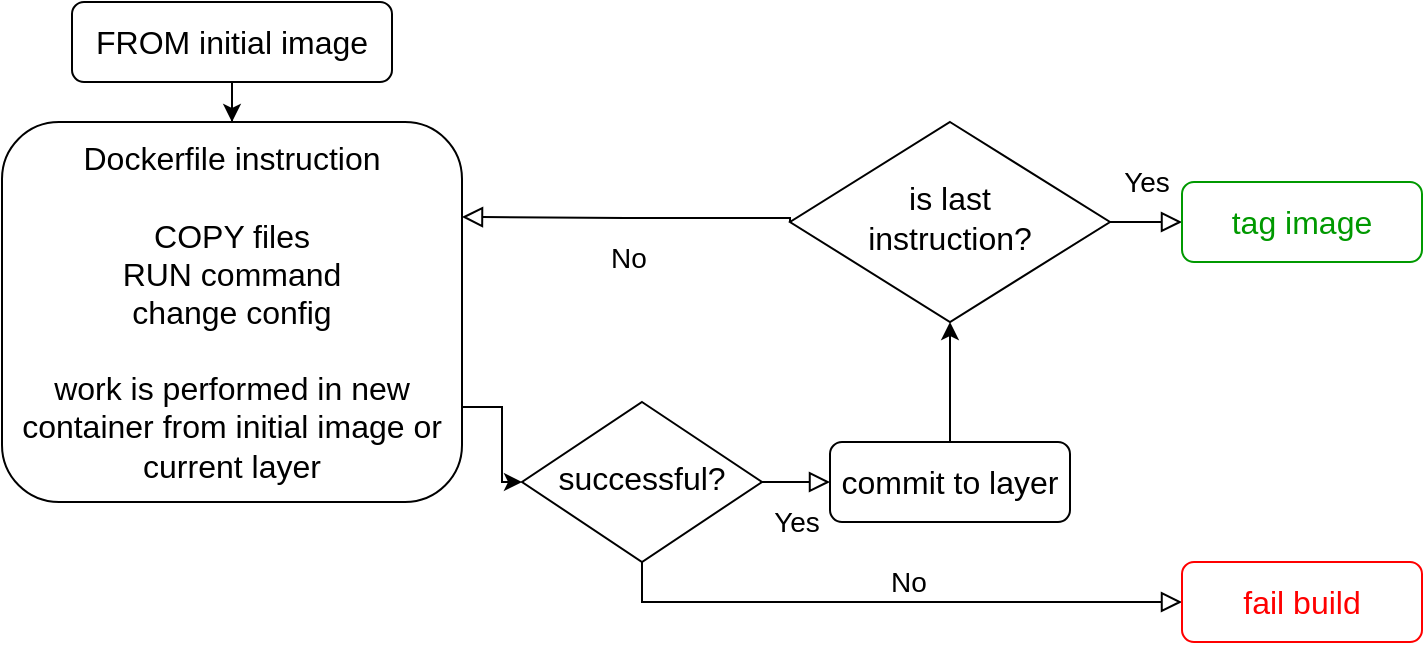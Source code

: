 <mxfile version="21.2.2" type="device">
  <diagram id="C5RBs43oDa-KdzZeNtuy" name="Page-1">
    <mxGraphModel dx="1360" dy="815" grid="1" gridSize="10" guides="1" tooltips="1" connect="1" arrows="1" fold="1" page="1" pageScale="1" pageWidth="827" pageHeight="1169" math="0" shadow="0">
      <root>
        <mxCell id="WIyWlLk6GJQsqaUBKTNV-0" />
        <mxCell id="WIyWlLk6GJQsqaUBKTNV-1" parent="WIyWlLk6GJQsqaUBKTNV-0" />
        <mxCell id="ozUDZdNwyn7jpW4FGp8M-1" value="" style="edgeStyle=orthogonalEdgeStyle;rounded=0;orthogonalLoop=1;jettySize=auto;html=1;" edge="1" parent="WIyWlLk6GJQsqaUBKTNV-1" source="WIyWlLk6GJQsqaUBKTNV-3" target="ozUDZdNwyn7jpW4FGp8M-0">
          <mxGeometry relative="1" as="geometry" />
        </mxCell>
        <mxCell id="WIyWlLk6GJQsqaUBKTNV-3" value="&lt;font style=&quot;font-size: 16px;&quot;&gt;FROM initial image&lt;/font&gt;" style="rounded=1;whiteSpace=wrap;html=1;fontSize=12;glass=0;strokeWidth=1;shadow=0;" parent="WIyWlLk6GJQsqaUBKTNV-1" vertex="1">
          <mxGeometry x="75" y="80" width="160" height="40" as="geometry" />
        </mxCell>
        <mxCell id="WIyWlLk6GJQsqaUBKTNV-4" value="Yes" style="rounded=0;html=1;jettySize=auto;orthogonalLoop=1;fontSize=14;endArrow=block;endFill=0;endSize=8;strokeWidth=1;shadow=0;labelBackgroundColor=none;edgeStyle=orthogonalEdgeStyle;entryX=0;entryY=0.5;entryDx=0;entryDy=0;" parent="WIyWlLk6GJQsqaUBKTNV-1" source="WIyWlLk6GJQsqaUBKTNV-6" target="ozUDZdNwyn7jpW4FGp8M-2" edge="1">
          <mxGeometry y="20" relative="1" as="geometry">
            <mxPoint as="offset" />
            <mxPoint x="200" y="460" as="targetPoint" />
          </mxGeometry>
        </mxCell>
        <mxCell id="WIyWlLk6GJQsqaUBKTNV-5" value="&lt;font style=&quot;font-size: 14px;&quot;&gt;No&lt;/font&gt;" style="edgeStyle=orthogonalEdgeStyle;rounded=0;html=1;jettySize=auto;orthogonalLoop=1;fontSize=11;endArrow=block;endFill=0;endSize=8;strokeWidth=1;shadow=0;labelBackgroundColor=none;exitX=0.5;exitY=1;exitDx=0;exitDy=0;entryX=0;entryY=0.5;entryDx=0;entryDy=0;" parent="WIyWlLk6GJQsqaUBKTNV-1" source="WIyWlLk6GJQsqaUBKTNV-6" target="WIyWlLk6GJQsqaUBKTNV-7" edge="1">
          <mxGeometry x="0.053" y="10" relative="1" as="geometry">
            <mxPoint as="offset" />
            <mxPoint x="540" y="360" as="sourcePoint" />
          </mxGeometry>
        </mxCell>
        <mxCell id="WIyWlLk6GJQsqaUBKTNV-6" value="&lt;font style=&quot;font-size: 16px;&quot;&gt;successful?&lt;/font&gt;" style="rhombus;whiteSpace=wrap;html=1;shadow=0;fontFamily=Helvetica;fontSize=12;align=center;strokeWidth=1;spacing=6;spacingTop=-4;" parent="WIyWlLk6GJQsqaUBKTNV-1" vertex="1">
          <mxGeometry x="300" y="280" width="120" height="80" as="geometry" />
        </mxCell>
        <mxCell id="WIyWlLk6GJQsqaUBKTNV-7" value="&lt;font style=&quot;font-size: 16px;&quot;&gt;fail build&lt;/font&gt;" style="rounded=1;whiteSpace=wrap;html=1;fontSize=12;glass=0;strokeWidth=1;shadow=0;fontColor=#FF0000;strokeColor=#FF0000;" parent="WIyWlLk6GJQsqaUBKTNV-1" vertex="1">
          <mxGeometry x="630" y="360" width="120" height="40" as="geometry" />
        </mxCell>
        <mxCell id="ozUDZdNwyn7jpW4FGp8M-3" value="" style="edgeStyle=orthogonalEdgeStyle;rounded=0;orthogonalLoop=1;jettySize=auto;html=1;exitX=1;exitY=0.75;exitDx=0;exitDy=0;" edge="1" parent="WIyWlLk6GJQsqaUBKTNV-1" source="ozUDZdNwyn7jpW4FGp8M-0" target="WIyWlLk6GJQsqaUBKTNV-6">
          <mxGeometry relative="1" as="geometry" />
        </mxCell>
        <mxCell id="ozUDZdNwyn7jpW4FGp8M-0" value="&lt;font style=&quot;font-size: 16px;&quot;&gt;Dockerfile instruction&lt;br&gt;&lt;br&gt;COPY files&lt;br&gt;RUN command&lt;br&gt;change config&lt;br&gt;&lt;br&gt;work is performed in new container from initial image or current layer&lt;br&gt;&lt;/font&gt;" style="rounded=1;whiteSpace=wrap;html=1;fontSize=12;glass=0;strokeWidth=1;shadow=0;" vertex="1" parent="WIyWlLk6GJQsqaUBKTNV-1">
          <mxGeometry x="40" y="140" width="230" height="190" as="geometry" />
        </mxCell>
        <mxCell id="ozUDZdNwyn7jpW4FGp8M-5" value="" style="edgeStyle=orthogonalEdgeStyle;rounded=0;orthogonalLoop=1;jettySize=auto;html=1;" edge="1" parent="WIyWlLk6GJQsqaUBKTNV-1" source="ozUDZdNwyn7jpW4FGp8M-2" target="ozUDZdNwyn7jpW4FGp8M-4">
          <mxGeometry relative="1" as="geometry" />
        </mxCell>
        <mxCell id="ozUDZdNwyn7jpW4FGp8M-2" value="&lt;font style=&quot;font-size: 16px;&quot;&gt;commit to layer&lt;/font&gt;" style="rounded=1;whiteSpace=wrap;html=1;fontSize=12;glass=0;strokeWidth=1;shadow=0;" vertex="1" parent="WIyWlLk6GJQsqaUBKTNV-1">
          <mxGeometry x="454" y="300" width="120" height="40" as="geometry" />
        </mxCell>
        <mxCell id="ozUDZdNwyn7jpW4FGp8M-4" value="&lt;font style=&quot;font-size: 16px;&quot;&gt;is last &lt;br&gt;instruction?&lt;/font&gt;" style="rhombus;whiteSpace=wrap;html=1;shadow=0;fontFamily=Helvetica;fontSize=12;align=center;strokeWidth=1;spacing=6;spacingTop=-4;" vertex="1" parent="WIyWlLk6GJQsqaUBKTNV-1">
          <mxGeometry x="434" y="140" width="160" height="100" as="geometry" />
        </mxCell>
        <mxCell id="ozUDZdNwyn7jpW4FGp8M-7" value="No" style="rounded=0;html=1;jettySize=auto;orthogonalLoop=1;fontSize=14;endArrow=block;endFill=0;endSize=8;strokeWidth=1;shadow=0;labelBackgroundColor=none;edgeStyle=orthogonalEdgeStyle;entryX=1;entryY=0.25;entryDx=0;entryDy=0;exitX=0;exitY=0.5;exitDx=0;exitDy=0;" edge="1" parent="WIyWlLk6GJQsqaUBKTNV-1" source="ozUDZdNwyn7jpW4FGp8M-4" target="ozUDZdNwyn7jpW4FGp8M-0">
          <mxGeometry y="20" relative="1" as="geometry">
            <mxPoint as="offset" />
            <mxPoint x="390" y="90" as="sourcePoint" />
            <mxPoint x="510" y="90" as="targetPoint" />
            <Array as="points">
              <mxPoint x="434" y="188" />
              <mxPoint x="352" y="188" />
            </Array>
          </mxGeometry>
        </mxCell>
        <mxCell id="ozUDZdNwyn7jpW4FGp8M-9" value="Yes" style="rounded=0;html=1;jettySize=auto;orthogonalLoop=1;fontSize=14;endArrow=block;endFill=0;endSize=8;strokeWidth=1;shadow=0;labelBackgroundColor=none;edgeStyle=orthogonalEdgeStyle;entryX=0;entryY=0.5;entryDx=0;entryDy=0;exitX=1;exitY=0.5;exitDx=0;exitDy=0;" edge="1" parent="WIyWlLk6GJQsqaUBKTNV-1" source="ozUDZdNwyn7jpW4FGp8M-4" target="ozUDZdNwyn7jpW4FGp8M-10">
          <mxGeometry y="20" relative="1" as="geometry">
            <mxPoint as="offset" />
            <mxPoint x="710" y="220" as="sourcePoint" />
            <mxPoint x="650" y="220" as="targetPoint" />
          </mxGeometry>
        </mxCell>
        <mxCell id="ozUDZdNwyn7jpW4FGp8M-10" value="&lt;font style=&quot;font-size: 16px;&quot;&gt;tag image&lt;/font&gt;" style="rounded=1;whiteSpace=wrap;html=1;fontSize=12;glass=0;strokeWidth=1;shadow=0;strokeColor=#009900;fontColor=#009900;" vertex="1" parent="WIyWlLk6GJQsqaUBKTNV-1">
          <mxGeometry x="630" y="170" width="120" height="40" as="geometry" />
        </mxCell>
      </root>
    </mxGraphModel>
  </diagram>
</mxfile>
